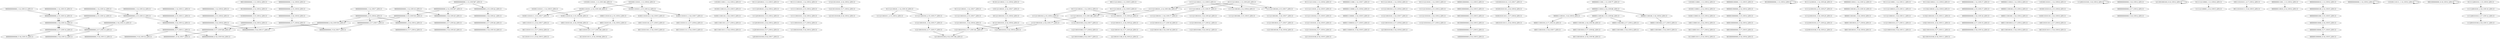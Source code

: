 digraph G {
    "0000000000000_4-17_COV:8_LEN:13" -> "0000000000000_5-18_COV:7_LEN:13";
    "1001110101101_4-17_COV:5_LEN:13" -> "0011101011011_5-18_COV:5_LEN:13";
    "0100111001101_3-16_COV:5_LEN:13" -> "1001110011011_4-17_COV:4_LEN:13";
    "0000000000000_1-14_COV:15_LEN:13" -> "0000000000000_2-15_COV:14_LEN:13";
    "1112010010101_4-16_COV:4_LEN:13" -> "1120100101010_5-17_COV:4_LEN:13";
    "1111100101010_4-17_COV:4_LEN:13" -> "1111001010100_5-18_COV:4_LEN:13";
    "1121101101010_5-17_COV:4_LEN:13" -> "1211011010100_6-18_COV:4_LEN:13";
    "0111121100101_1-14_COV:4_LEN:13" -> "1111211001010_2-15_COV:4_LEN:13";
    "0001000000000_1-13_COV:4_LEN:13" -> "0010000000000_2-14_COV:4_LEN:13";
    "1112111010101_4-16_COV:5_LEN:13" -> "1121110101010_5-17_COV:4_LEN:13";
    "0000000111000_1-14_COV:7_LEN:13" -> "0000001110000_2-15_COV:6_LEN:13";
    "0100111010111_3-16_COV:7_LEN:13" -> "1001110101111_4-17_COV:6_LEN:13";
    "1112110010101_3-16_COV:7_LEN:13" -> "1121100101010_4-17_COV:8_LEN:13";
    "1111211001010_2-15_COV:17_LEN:13" -> "1112110010101_3-16_COV:17_LEN:13";
    "0111112010010_1-13_COV:5_LEN:13" -> "1111120100101_2-14_COV:4_LEN:13";
    "1111211010101_3-16_COV:4_LEN:13" -> "1112110101010_4-17_COV:4_LEN:13";
    "1111201001010_3-15_COV:4_LEN:13" -> "1112010010101_4-16_COV:4_LEN:13";
    "0000010000000_1-13_COV:5_LEN:13" -> "0000100000000_2-14_COV:5_LEN:13";
    "1010011100110_2-15_COV:5_LEN:13" -> "0100111001101_3-16_COV:5_LEN:13";
    "0100000000000_3-15_COV:4_LEN:13" -> "1000000000000_4-16_COV:4_LEN:13";
    "0000000000000_3-16_COV:25_LEN:13" -> "0000000000000_4-17_COV:24_LEN:13";
    "1111121101010_2-15_COV:4_LEN:13" -> "1111211010101_3-16_COV:4_LEN:13";
    "0000000000000_3-16_COV:13_LEN:13" -> "0000000000000_4-17_COV:13_LEN:13";
    "0100101011011_3-17_COV:8_LEN:13" -> "1001010110111_4-18_COV:8_LEN:13";
    "0110112110010_1-13_COV:6_LEN:13" -> "1101121100101_2-14_COV:7_LEN:13";
    "0000000000000_2-15_COV:11_LEN:13" -> "0000000000000_3-16_COV:12_LEN:13";
    "0011112110010_1-13_COV:5_LEN:13" -> "0111121100101_2-14_COV:5_LEN:13";
    "0000000000001_4-16_COV:4_LEN:13" -> "0000000000010_5-17_COV:4_LEN:13";
    "0000000000000_2-15_COV:8_LEN:13" -> "0000000000000_3-16_COV:8_LEN:13";
    "1121100101010_4-17_COV:17_LEN:13" -> "1211001010100_6-18_COV:194_LEN:13";
    "0000000000000_1-14_COV:10_LEN:13" -> "0000000000000_3-16_COV:25_LEN:13";
    "0000000000000_1-14_COV:10_LEN:13" -> "0000000000000_3-15_COV:533_LEN:13";
    "0000000000000_3-16_COV:8_LEN:13" -> "0000000000000_5-17_COV:529_LEN:13";
    "0000000000000_3-16_COV:8_LEN:13" -> "0000000000000_5-18_COV:17_LEN:13";
    "0111121100101_1-14_COV:7_LEN:13" -> "1111211001010_2-15_COV:7_LEN:13";
    "1121100101110_5-17_COV:20_LEN:13" -> "1211001011100_6-18_COV:23_LEN:13";
    "0000000000000_1-14_COV:13_LEN:13" -> "0000000000000_2-15_COV:14_LEN:13";
    "0000000000000_2-15_COV:22_LEN:13" -> "0000000000000_3-16_COV:21_LEN:13";
    "0000011100101_3-16_COV:9_LEN:13" -> "0000111001010_4-17_COV:10_LEN:13";
    "0001110010010_5-17_COV:62_LEN:13" -> "0011100100101_6-18_COV:59_LEN:13";
    "1112110010101_3-16_COV:8_LEN:13" -> "1121100101010_5-17_COV:181_LEN:13";
    "1112110010101_3-16_COV:8_LEN:13" -> "1121100101010_5-18_COV:9_LEN:13";
    "0111112111010_1-13_COV:6_LEN:13" -> "1111121110101_2-14_COV:5_LEN:13";
    "0000000000000_4-17_COV:11_LEN:13" -> "0000000000001_6-18_COV:7_LEN:13";
    "0000000000000_4-17_COV:11_LEN:13" -> "0000000000000_6-18_COV:516_LEN:13";
    "1001110101111_4-17_COV:6_LEN:13" -> "0011101011111_5-18_COV:5_LEN:13";
    "0000111001000_4-17_COV:5_LEN:13" -> "0001110010001_5-18_COV:5_LEN:13";
    "1111111001010_2-15_COV:4_LEN:13" -> "1111110010101_3-16_COV:4_LEN:13";
    "0000000000000_2-15_COV:6_LEN:13" -> "0000000000001_4-16_COV:4_LEN:13";
    "0000000000000_2-15_COV:6_LEN:13" -> "0000000000000_4-17_COV:7_LEN:13";
    "0000000000000_2-15_COV:6_LEN:13" -> "0000000000000_4-16_COV:533_LEN:13";
    "0000111000010_4-17_COV:5_LEN:13" -> "0001110000101_5-18_COV:5_LEN:13";
    "1010010101101_2-16_COV:8_LEN:13" -> "0100101011011_3-17_COV:8_LEN:13";
    "0100111000110_3-15_COV:4_LEN:13" -> "1001110001101_4-16_COV:4_LEN:13";
    "0000100000000_4-16_COV:4_LEN:13" -> "0001000000000_5-17_COV:5_LEN:13";
    "0010000000000_1-13_COV:4_LEN:13" -> "0010000000000_1-13_COV:4_LEN:13";
    "0000000000000_4-17_COV:11_LEN:13" -> "0000000000000_5-18_COV:10_LEN:13";
    "1112110010111_4-16_COV:22_LEN:13" -> "1121100101110_5-17_COV:20_LEN:13";
    "1121100101000_5-17_COV:6_LEN:13" -> "1211001010000_6-18_COV:7_LEN:13";
    "1111121100101_2-15_COV:37_LEN:13" -> "1111211001010_3-16_COV:20_LEN:13";
    "1111121100101_2-15_COV:37_LEN:13" -> "1111211001011_3-16_COV:17_LEN:13";
    "1111211101010_3-15_COV:5_LEN:13" -> "1112111010101_4-16_COV:5_LEN:13";
    "1112100101010_4-17_COV:22_LEN:13" -> "1121001010100_5-18_COV:21_LEN:13";
    "1111211001011_3-15_COV:23_LEN:13" -> "1112110010111_4-16_COV:22_LEN:13";
    "1001110001101_4-16_COV:4_LEN:13" -> "0011100011011_5-17_COV:4_LEN:13";
    "1111121001010_2-15_COV:27_LEN:13" -> "1111210010101_3-16_COV:25_LEN:13";
    "1001110101101_4-16_COV:99_LEN:13" -> "0011101011011_5-17_COV:100_LEN:13";
    "0000000110010_1-14_COV:12_LEN:13" -> "0000001100100_2-15_COV:10_LEN:13";
    "1112110001010_4-17_COV:11_LEN:13" -> "1121100010100_5-18_COV:11_LEN:13";
    "1101001110101_1-13_COV:106_LEN:13" -> "1010011101011_2-15_COV:12_LEN:13";
    "1101001110101_1-13_COV:106_LEN:13" -> "1010011101011_2-14_COV:100_LEN:13";
    "0000000000000_4-17_COV:7_LEN:13" -> "0000000000000_5-18_COV:7_LEN:13";
    "1121100101010_5-17_COV:181_LEN:13" -> "1211001010100_6-18_COV:194_LEN:13";
    "0000000000000_2-15_COV:12_LEN:13" -> "0000000000000_3-16_COV:14_LEN:13";
    "1102110010101_4-16_COV:11_LEN:13" -> "1021100101010_5-17_COV:11_LEN:13";
    "0101001110101_1-13_COV:6_LEN:13" -> "1010011101011_2-15_COV:12_LEN:13";
    "0101001110101_1-13_COV:6_LEN:13" -> "1010011101011_2-14_COV:100_LEN:13";
    "0000000000000_3-16_COV:16_LEN:13" -> "0000000000000_4-17_COV:15_LEN:13";
    "0000000000000_1-14_COV:11_LEN:13" -> "0000000000000_2-15_COV:11_LEN:13";
    "0000000000000_3-16_COV:14_LEN:13" -> "0000000000000_4-17_COV:14_LEN:13";
    "0000011100100_2-15_COV:4_LEN:13" -> "0000111001001_3-16_COV:4_LEN:13";
    "0000000000000_2-15_COV:14_LEN:13" -> "0000000000000_3-16_COV:14_LEN:13";
    "0010000000000_4-16_COV:5_LEN:13" -> "0100000000000_5-17_COV:5_LEN:13";
    "1111211001010_2-15_COV:7_LEN:13" -> "1112110010101_3-16_COV:8_LEN:13";
    "1121100101010_4-17_COV:8_LEN:13" -> "1211001010100_5-18_COV:8_LEN:13";
    "0000001110010_2-14_COV:80_LEN:13" -> "0000011100101_3-16_COV:9_LEN:13";
    "0000001110010_2-14_COV:80_LEN:13" -> "0000011100100_3-15_COV:64_LEN:13";
    "0000001110010_2-14_COV:80_LEN:13" -> "0000011100100_3-16_COV:6_LEN:13";
    "0111121100101_1-14_COV:6_LEN:13" -> "1111211001010_2-15_COV:6_LEN:13";
    "1111211001010_2-15_COV:4_LEN:13" -> "1112110010101_4-16_COV:177_LEN:13";
    "1111211001010_2-15_COV:4_LEN:13" -> "1112110010100_4-16_COV:7_LEN:13";
    "0000000000000_3-16_COV:21_LEN:13" -> "0000000000000_4-17_COV:20_LEN:13";
    "1101001010110_1-15_COV:7_LEN:13" -> "1010010101101_2-16_COV:8_LEN:13";
    "0100111010111_3-15_COV:7_LEN:13" -> "1001110101111_4-16_COV:7_LEN:13";
    "0000111001001_3-16_COV:4_LEN:13" -> "0001110010010_4-17_COV:4_LEN:13";
    "1111110010101_3-16_COV:4_LEN:13" -> "1111100101010_4-17_COV:4_LEN:13";
    "1010011010110_2-15_COV:8_LEN:13" -> "0100110101101_3-16_COV:9_LEN:13";
    "0111102110010_1-13_COV:9_LEN:13" -> "1111021100101_2-14_COV:9_LEN:13";
    "1111210010101_3-16_COV:25_LEN:13" -> "1112100101010_4-17_COV:22_LEN:13";
    "0000111001001_4-16_COV:59_LEN:13" -> "0001110010010_5-17_COV:62_LEN:13";
    "1121110101010_5-17_COV:4_LEN:13" -> "1211101010100_6-18_COV:5_LEN:13";
    "0000000000000_1-13_COV:567_LEN:13" -> "0000000000000_2-15_COV:22_LEN:13";
    "0000000000000_1-13_COV:567_LEN:13" -> "0000000000000_2-14_COV:547_LEN:13";
    "1111211001010_2-15_COV:6_LEN:13" -> "1112110010101_3-16_COV:7_LEN:13";
    "0000000000000_1-14_COV:7_LEN:13" -> "0000000000000_2-15_COV:6_LEN:13";
    "0000000000000_1-14_COV:9_LEN:13" -> "0000000000000_2-15_COV:9_LEN:13";
    "1001101011011_4-17_COV:9_LEN:13" -> "0011010110111_5-18_COV:9_LEN:13";
    "0011101011111_5-17_COV:6_LEN:13" -> "0111010111111_6-18_COV:5_LEN:13";
    "1112001010100_3-18_COV:4_LEN:13" -> "1112001010100_3-18_COV:4_LEN:13";
    "1111211001010_3-16_COV:20_LEN:13" -> "1112110010100_4-17_COV:21_LEN:13";
    "1101001101011_1-14_COV:8_LEN:13" -> "1010011010110_2-15_COV:8_LEN:13";
    "0000000000000_2-15_COV:13_LEN:13" -> "0000000000000_3-16_COV:13_LEN:13";
    "0000000100000_1-13_COV:5_LEN:13" -> "0000001000000_2-14_COV:4_LEN:13";
    "1111121100100_2-14_COV:6_LEN:13" -> "1111211001000_3-15_COV:5_LEN:13";
    "0000000000000_4-17_COV:15_LEN:13" -> "0000000000000_5-18_COV:14_LEN:13";
    "0000011001001_3-16_COV:9_LEN:13" -> "0000110010010_4-17_COV:8_LEN:13";
    "1112110110101_4-16_COV:4_LEN:13" -> "1121101101010_5-17_COV:4_LEN:13";
    "0000000000000_3-16_COV:4_LEN:13" -> "0000000000000_4-17_COV:4_LEN:13";
    "0000001000000_2-14_COV:4_LEN:13" -> "0000010000000_3-15_COV:4_LEN:13";
    "0000000000000_5-17_COV:529_LEN:13" -> "0000000000001_6-18_COV:7_LEN:13";
    "0000000000000_5-17_COV:529_LEN:13" -> "0000000000000_6-18_COV:516_LEN:13";
    "0000000000000_4-17_COV:24_LEN:13" -> "0000000000000_5-18_COV:25_LEN:13";
    "1111120100101_2-14_COV:4_LEN:13" -> "1111201001010_3-15_COV:4_LEN:13";
    "1111112110010_1-13_COV:5_LEN:13" -> "1111121100101_2-15_COV:37_LEN:13";
    "1111112110010_1-13_COV:5_LEN:13" -> "1111121100100_2-14_COV:6_LEN:13";
    "1111112110010_1-13_COV:5_LEN:13" -> "1111121100101_2-14_COV:194_LEN:13";
    "1111112110010_1-13_COV:5_LEN:13" -> "1111121100100_2-15_COV:7_LEN:13";
    "1021100101010_5-17_COV:11_LEN:13" -> "0211001010100_6-18_COV:11_LEN:13";
    "1211001000100_6-18_COV:4_LEN:13" -> "1211001000100_6-18_COV:4_LEN:13";
    "0000000000000_1-14_COV:12_LEN:13" -> "0000000000000_2-15_COV:13_LEN:13";
    "0001110010010_4-17_COV:4_LEN:13" -> "0011100100101_5-18_COV:4_LEN:13";
    "1011211001010_3-15_COV:6_LEN:13" -> "0112110010101_4-16_COV:6_LEN:13";
    "0000011100100_3-15_COV:64_LEN:13" -> "0000111001001_4-16_COV:59_LEN:13";
    "0000011100100_3-15_COV:64_LEN:13" -> "0000111001000_4-17_COV:4_LEN:13";
    "0001110101101_3-16_COV:4_LEN:13" -> "0011101011011_5-17_COV:100_LEN:13";
    "0111112110000_1-13_COV:6_LEN:13" -> "1111121100001_2-14_COV:5_LEN:13";
    "1010011101011_2-15_COV:12_LEN:13" -> "0100111010111_3-16_COV:7_LEN:13";
    "1010011101011_2-15_COV:12_LEN:13" -> "0100111010110_3-16_COV:5_LEN:13";
    "0001000000000_3-15_COV:5_LEN:13" -> "0010000000000_4-16_COV:5_LEN:13";
    "0000000000000_3-15_COV:533_LEN:13" -> "0000000000001_4-16_COV:4_LEN:13";
    "0000000000000_3-15_COV:533_LEN:13" -> "0000000000000_4-17_COV:7_LEN:13";
    "0000000000000_3-15_COV:533_LEN:13" -> "0000000000000_4-16_COV:533_LEN:13";
    "1112110010101_4-16_COV:177_LEN:13" -> "1121100101010_5-17_COV:181_LEN:13";
    "1112110010101_4-16_COV:177_LEN:13" -> "1121100101010_5-18_COV:9_LEN:13";
    "0000000000000_1-14_COV:17_LEN:13" -> "0000000000000_2-15_COV:17_LEN:13";
    "1112110010101_3-16_COV:17_LEN:13" -> "1121100101010_4-17_COV:17_LEN:13";
    "0000000000000_1-14_COV:12_LEN:13" -> "0000000000000_2-15_COV:12_LEN:13";
    "1001110101011_4-17_COV:4_LEN:13" -> "0011101010111_5-18_COV:5_LEN:13";
    "1120100101010_5-17_COV:4_LEN:13" -> "1201001010100_6-18_COV:7_LEN:13";
    "1110211001010_3-15_COV:11_LEN:13" -> "1102110010101_4-16_COV:11_LEN:13";
    "0000000011001_1-13_COV:4_LEN:13" -> "0000000110010_2-14_COV:4_LEN:13";
    "1111021100101_2-14_COV:9_LEN:13" -> "1110211001010_3-15_COV:11_LEN:13";
    "1112110010100_4-17_COV:21_LEN:13" -> "1121100101000_5-18_COV:21_LEN:13";
    "1111211000101_3-16_COV:11_LEN:13" -> "1112110001010_4-17_COV:11_LEN:13";
    "0000000000000_4-17_COV:14_LEN:13" -> "0000000000000_5-18_COV:12_LEN:13";
    "1000000000000_4-16_COV:4_LEN:13" -> "0000000000000_5-17_COV:529_LEN:13";
    "1000000000000_4-16_COV:4_LEN:13" -> "0000000000000_5-18_COV:17_LEN:13";
    "0000110010010_4-17_COV:8_LEN:13" -> "0001100100101_5-18_COV:8_LEN:13";
    "0000111001000_4-17_COV:4_LEN:13" -> "0001110010001_5-18_COV:4_LEN:13";
    "0000000111001_1-13_COV:77_LEN:13" -> "0000001110010_2-14_COV:80_LEN:13";
    "0001000000000_5-17_COV:5_LEN:13" -> "0010000000000_6-18_COV:6_LEN:13";
    "0000000000010_1-13_COV:4_LEN:13" -> "0000000000100_2-14_COV:5_LEN:13";
    "0000000000000_1-14_COV:8_LEN:13" -> "0000000000000_2-15_COV:8_LEN:13";
    "0100111010110_3-15_COV:99_LEN:13" -> "1001110101101_4-16_COV:99_LEN:13";
    "0000000000000_2-15_COV:13_LEN:13" -> "0000000000000_3-16_COV:12_LEN:13";
    "0000111001010_4-17_COV:10_LEN:13" -> "0001110010101_5-18_COV:7_LEN:13";
    "0000000000000_3-16_COV:12_LEN:13" -> "0000000000000_4-17_COV:11_LEN:13";
    "0000000000000_1-14_COV:4_LEN:13" -> "0000000000000_1-14_COV:4_LEN:13";
    "0000001110000_2-15_COV:6_LEN:13" -> "0000011100001_3-16_COV:5_LEN:13";
    "0000000000000_2-15_COV:9_LEN:13" -> "0000000000000_3-16_COV:9_LEN:13";
    "0000000000000_4-17_COV:14_LEN:13" -> "0000000000000_5-18_COV:15_LEN:13";
    "0111121100101_2-14_COV:5_LEN:13" -> "1111211001011_3-15_COV:23_LEN:13";
    "0111121100101_2-14_COV:5_LEN:13" -> "1111211001010_3-15_COV:180_LEN:13";
    "0000000000000_2-15_COV:17_LEN:13" -> "0000000000000_3-16_COV:16_LEN:13";
    "0000000000000_3-16_COV:14_LEN:13" -> "0000000000000_4-17_COV:13_LEN:13";
    "0000000000000_2-14_COV:547_LEN:13" -> "0000000000000_3-16_COV:25_LEN:13";
    "0000000000000_2-14_COV:547_LEN:13" -> "0000000000000_3-15_COV:533_LEN:13";
    "1101001110011_1-14_COV:4_LEN:13" -> "1010011100110_2-15_COV:5_LEN:13";
    "1010011101011_2-14_COV:100_LEN:13" -> "0100111010111_3-15_COV:7_LEN:13";
    "1010011101011_2-14_COV:100_LEN:13" -> "0100111010110_3-15_COV:99_LEN:13";
    "0111121100101_1-14_COV:19_LEN:13" -> "1111211001010_2-15_COV:17_LEN:13";
    "0111121100101_1-14_COV:19_LEN:13" -> "1111211001011_2-15_COV:4_LEN:13";
    "1101121100101_2-14_COV:7_LEN:13" -> "1011211001010_3-15_COV:6_LEN:13";
    "1001110011011_4-17_COV:4_LEN:13" -> "0011100110111_5-18_COV:6_LEN:13";
    "1010011100011_2-14_COV:4_LEN:13" -> "0100111000110_3-15_COV:4_LEN:13";
    "1101001110111_1-14_COV:4_LEN:13" -> "1101001110111_1-14_COV:4_LEN:13";
    "1111211001011_3-16_COV:17_LEN:13" -> "1112110010110_4-17_COV:18_LEN:13";
    "0100111010110_3-16_COV:5_LEN:13" -> "1001110101101_4-17_COV:5_LEN:13";
    "1112110010010_4-17_COV:7_LEN:13" -> "1121100100100_5-18_COV:6_LEN:13";
    "1101001110001_1-13_COV:4_LEN:13" -> "1010011100011_2-14_COV:4_LEN:13";
    "1111121100101_2-14_COV:194_LEN:13" -> "1111211001011_3-15_COV:23_LEN:13";
    "1111121100101_2-14_COV:194_LEN:13" -> "1111211001010_3-15_COV:180_LEN:13";
    "0000100000000_2-14_COV:5_LEN:13" -> "0001000000000_3-15_COV:5_LEN:13";
    "0112110010101_4-16_COV:6_LEN:13" -> "1121100101010_5-17_COV:181_LEN:13";
    "0112110010101_4-16_COV:6_LEN:13" -> "1121100101010_5-18_COV:9_LEN:13";
    "1111121100010_2-15_COV:11_LEN:13" -> "1111211000101_3-16_COV:11_LEN:13";
    "0000000000000_4-17_COV:13_LEN:13" -> "0000000000000_5-18_COV:12_LEN:13";
    "0100110101101_3-16_COV:9_LEN:13" -> "1001101011011_4-17_COV:9_LEN:13";
    "0000000010000_4-16_COV:5_LEN:13" -> "0000000100000_5-17_COV:5_LEN:13";
    "0000000000000_3-16_COV:14_LEN:13" -> "0000000000000_4-17_COV:14_LEN:13";
    "1000111010110_2-15_COV:4_LEN:13" -> "0001110101101_3-16_COV:4_LEN:13";
    "0011101011011_5-17_COV:100_LEN:13" -> "0111010110111_6-18_COV:96_LEN:13";
    "0000001100100_2-15_COV:10_LEN:13" -> "0000011001001_3-16_COV:9_LEN:13";
    "0000000000000_4-16_COV:533_LEN:13" -> "0000000000000_5-17_COV:529_LEN:13";
    "0000000000000_4-16_COV:533_LEN:13" -> "0000000000000_5-18_COV:17_LEN:13";
    "1111121110101_2-14_COV:5_LEN:13" -> "1111211101010_3-15_COV:5_LEN:13";
    "0111112110001_1-14_COV:11_LEN:13" -> "1111121100010_2-15_COV:11_LEN:13";
    "1111211001001_3-16_COV:7_LEN:13" -> "1112110010010_4-17_COV:7_LEN:13";
    "0001000000000_6-18_COV:4_LEN:13" -> "0001000000000_6-18_COV:4_LEN:13";
    "0000010000000_3-15_COV:4_LEN:13" -> "0000100000000_4-16_COV:4_LEN:13";
    "0000011100001_3-16_COV:5_LEN:13" -> "0000111000010_4-17_COV:5_LEN:13";
    "1112110010110_4-17_COV:18_LEN:13" -> "1121100101100_5-18_COV:18_LEN:13";
    "0000000100000_5-17_COV:5_LEN:13" -> "0000001000000_6-18_COV:5_LEN:13";
    "1111200101010_3-17_COV:12_LEN:13" -> "1112001010100_4-18_COV:11_LEN:13";
    "0111112110101_1-14_COV:5_LEN:13" -> "1111121101010_2-15_COV:4_LEN:13";
    "1010011101011_1-14_COV:5_LEN:13" -> "0100111010111_3-15_COV:7_LEN:13";
    "1010011101011_1-14_COV:5_LEN:13" -> "0100111010110_3-15_COV:99_LEN:13";
    "0000000000000_4-17_COV:13_LEN:13" -> "0000000000000_5-18_COV:13_LEN:13";
    "0111111100101_1-14_COV:4_LEN:13" -> "1111111001010_2-15_COV:4_LEN:13";
    "1112110010100_4-16_COV:7_LEN:13" -> "1121100101000_5-17_COV:6_LEN:13";
    "0000000000000_2-15_COV:14_LEN:13" -> "0000000000000_3-16_COV:14_LEN:13";
    "0000000000000_3-16_COV:12_LEN:13" -> "0000000000000_4-17_COV:11_LEN:13";
    "0011100011011_5-17_COV:4_LEN:13" -> "0111000110111_6-18_COV:4_LEN:13";
    "0111112100101_1-14_COV:26_LEN:13" -> "1111121001010_2-15_COV:27_LEN:13";
    "0000000000100_2-14_COV:5_LEN:13" -> "0000000001000_3-15_COV:5_LEN:13";
    "0000011100100_3-16_COV:6_LEN:13" -> "0000111001000_4-17_COV:5_LEN:13";
    "0111112110010_1-13_COV:235_LEN:13" -> "1111121100101_2-15_COV:37_LEN:13";
    "0111112110010_1-13_COV:235_LEN:13" -> "1111121100100_2-14_COV:6_LEN:13";
    "0111112110010_1-13_COV:235_LEN:13" -> "1111121100101_2-14_COV:194_LEN:13";
    "0111112110010_1-13_COV:235_LEN:13" -> "1111121100100_2-15_COV:7_LEN:13";
    "0000000001000_3-15_COV:5_LEN:13" -> "0000000010000_4-16_COV:5_LEN:13";
    "0111121100101_1-14_COV:4_LEN:13" -> "1111211001011_3-15_COV:23_LEN:13";
    "0111121100101_1-14_COV:4_LEN:13" -> "1111211001010_3-15_COV:180_LEN:13";
    "0000000000000_1-14_COV:14_LEN:13" -> "0000000000000_2-15_COV:13_LEN:13";
    "0100000000000_5-17_COV:5_LEN:13" -> "1000000000000_6-18_COV:5_LEN:13";
    "0000000000000_4-17_COV:20_LEN:13" -> "0000000000000_5-18_COV:19_LEN:13";
    "1001110101111_4-16_COV:7_LEN:13" -> "0011101011111_5-17_COV:6_LEN:13";
    "0000000000000_4-17_COV:4_LEN:13" -> "0000000000000_5-18_COV:4_LEN:13";
    "1111120010101_2-16_COV:10_LEN:13" -> "1111200101010_3-17_COV:12_LEN:13";
    "1111121100100_2-15_COV:7_LEN:13" -> "1111211001001_3-16_COV:7_LEN:13";
    "0000000000000_3-16_COV:9_LEN:13" -> "0000000000000_4-17_COV:8_LEN:13";
    "1111211001010_3-15_COV:180_LEN:13" -> "1112110010101_4-16_COV:177_LEN:13";
    "1111211001010_3-15_COV:180_LEN:13" -> "1112110010100_4-16_COV:7_LEN:13";
    "0010000000000_2-14_COV:4_LEN:13" -> "0100000000000_3-15_COV:4_LEN:13";
    "0000001110010_1-14_COV:4_LEN:13" -> "0000011100100_2-15_COV:4_LEN:13";
    "0111112001010_1-15_COV:9_LEN:13" -> "1111120010101_2-16_COV:10_LEN:13";
}
